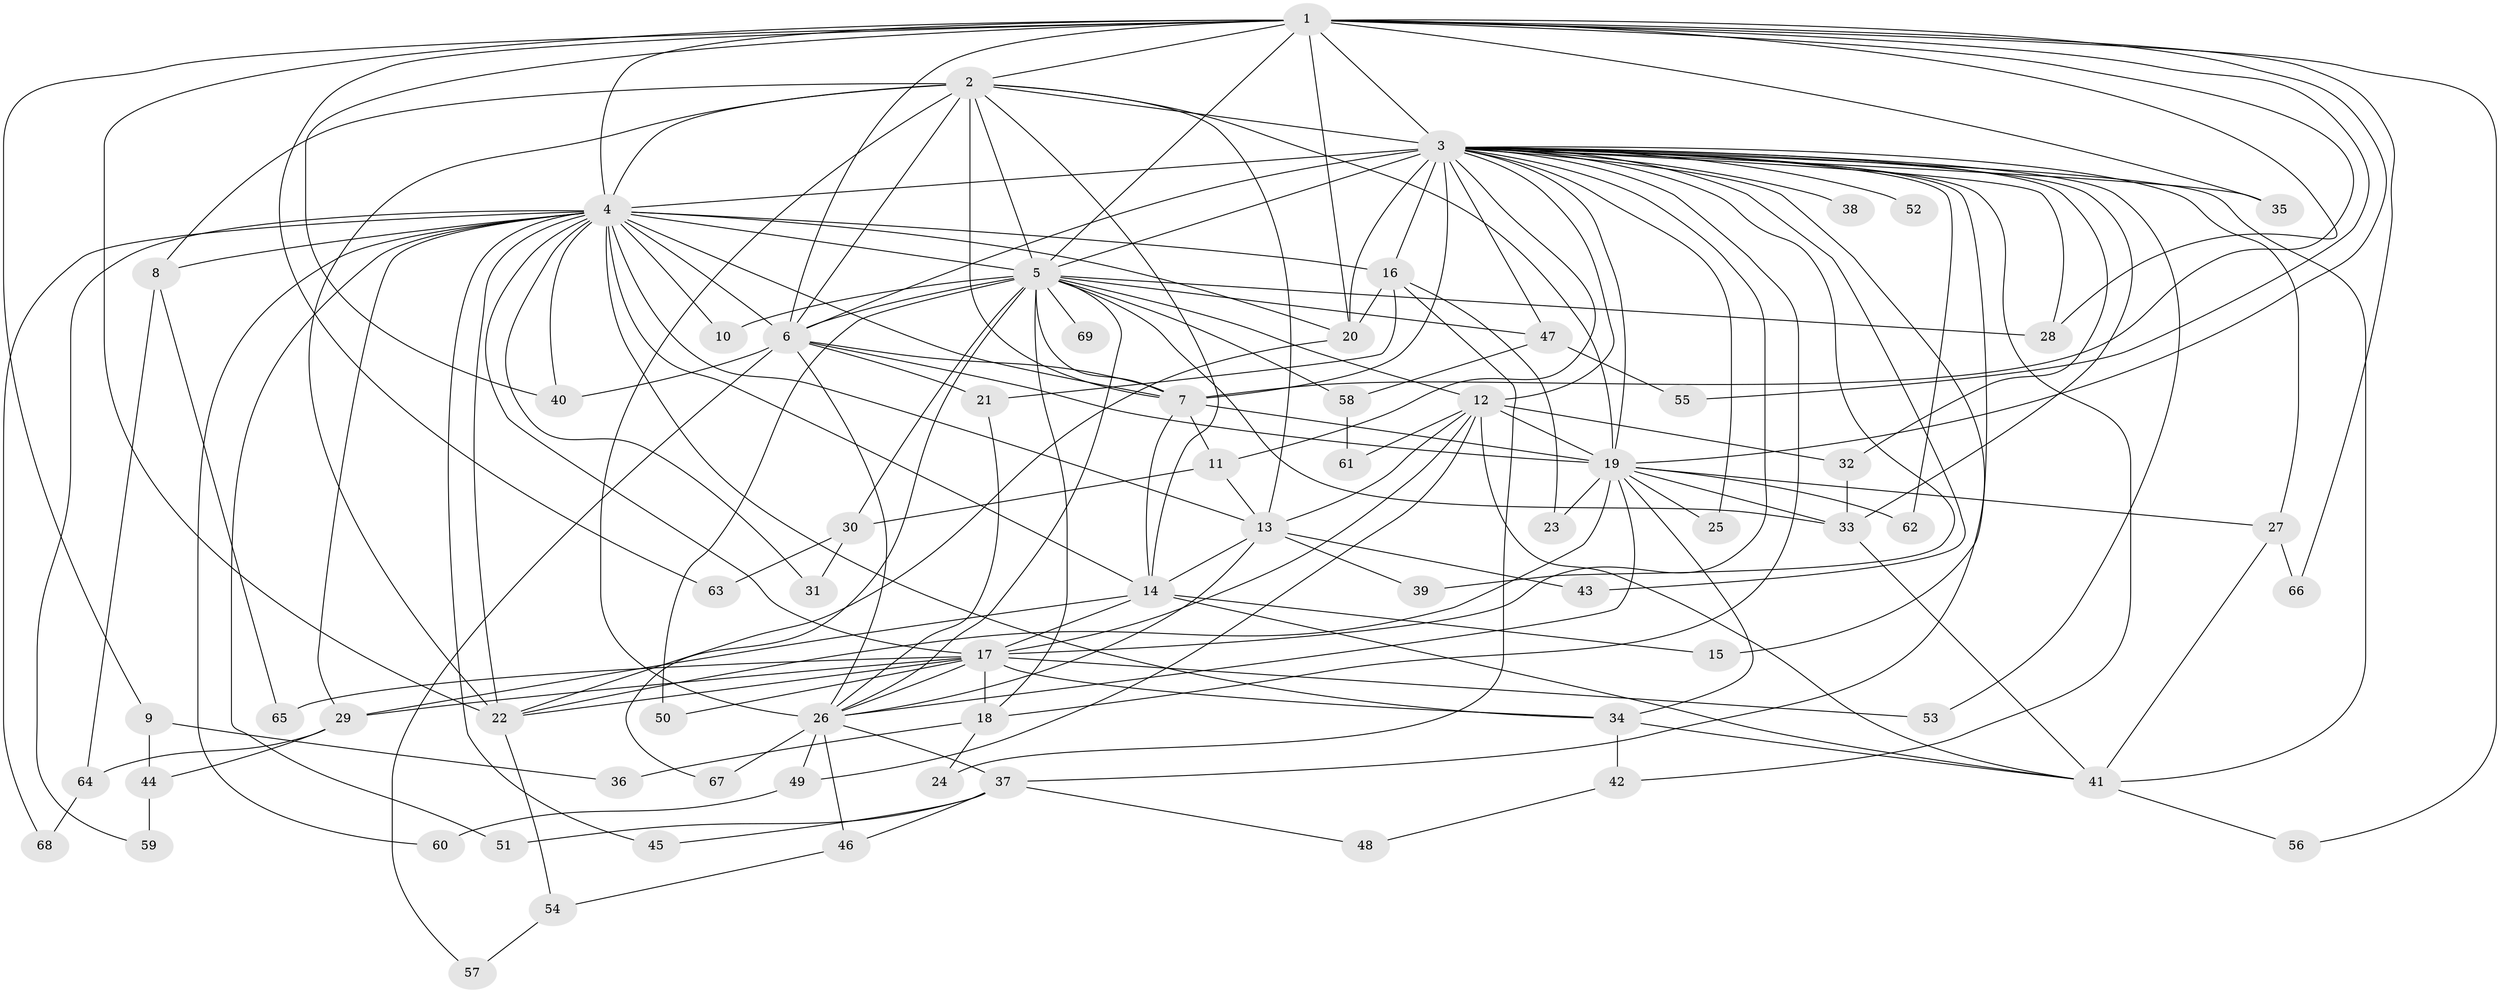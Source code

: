 // original degree distribution, {23: 0.0072992700729927005, 19: 0.014598540145985401, 21: 0.0072992700729927005, 31: 0.0072992700729927005, 24: 0.021897810218978103, 17: 0.0072992700729927005, 28: 0.0072992700729927005, 5: 0.029197080291970802, 4: 0.08759124087591241, 2: 0.5474452554744526, 3: 0.19708029197080293, 7: 0.021897810218978103, 6: 0.029197080291970802, 14: 0.0072992700729927005, 10: 0.0072992700729927005}
// Generated by graph-tools (version 1.1) at 2025/49/03/04/25 22:49:33]
// undirected, 69 vertices, 173 edges
graph export_dot {
  node [color=gray90,style=filled];
  1;
  2;
  3;
  4;
  5;
  6;
  7;
  8;
  9;
  10;
  11;
  12;
  13;
  14;
  15;
  16;
  17;
  18;
  19;
  20;
  21;
  22;
  23;
  24;
  25;
  26;
  27;
  28;
  29;
  30;
  31;
  32;
  33;
  34;
  35;
  36;
  37;
  38;
  39;
  40;
  41;
  42;
  43;
  44;
  45;
  46;
  47;
  48;
  49;
  50;
  51;
  52;
  53;
  54;
  55;
  56;
  57;
  58;
  59;
  60;
  61;
  62;
  63;
  64;
  65;
  66;
  67;
  68;
  69;
  1 -- 2 [weight=2.0];
  1 -- 3 [weight=2.0];
  1 -- 4 [weight=2.0];
  1 -- 5 [weight=1.0];
  1 -- 6 [weight=2.0];
  1 -- 7 [weight=1.0];
  1 -- 9 [weight=1.0];
  1 -- 19 [weight=2.0];
  1 -- 20 [weight=1.0];
  1 -- 22 [weight=1.0];
  1 -- 28 [weight=1.0];
  1 -- 35 [weight=1.0];
  1 -- 40 [weight=1.0];
  1 -- 55 [weight=1.0];
  1 -- 56 [weight=1.0];
  1 -- 63 [weight=1.0];
  1 -- 66 [weight=1.0];
  2 -- 3 [weight=11.0];
  2 -- 4 [weight=4.0];
  2 -- 5 [weight=2.0];
  2 -- 6 [weight=2.0];
  2 -- 7 [weight=3.0];
  2 -- 8 [weight=2.0];
  2 -- 13 [weight=2.0];
  2 -- 14 [weight=1.0];
  2 -- 19 [weight=1.0];
  2 -- 22 [weight=1.0];
  2 -- 26 [weight=8.0];
  3 -- 4 [weight=5.0];
  3 -- 5 [weight=4.0];
  3 -- 6 [weight=3.0];
  3 -- 7 [weight=3.0];
  3 -- 11 [weight=1.0];
  3 -- 12 [weight=2.0];
  3 -- 15 [weight=1.0];
  3 -- 16 [weight=1.0];
  3 -- 17 [weight=3.0];
  3 -- 18 [weight=1.0];
  3 -- 19 [weight=2.0];
  3 -- 20 [weight=1.0];
  3 -- 25 [weight=1.0];
  3 -- 27 [weight=1.0];
  3 -- 28 [weight=1.0];
  3 -- 32 [weight=1.0];
  3 -- 33 [weight=2.0];
  3 -- 35 [weight=1.0];
  3 -- 37 [weight=1.0];
  3 -- 38 [weight=1.0];
  3 -- 39 [weight=1.0];
  3 -- 41 [weight=1.0];
  3 -- 42 [weight=1.0];
  3 -- 43 [weight=1.0];
  3 -- 47 [weight=1.0];
  3 -- 52 [weight=2.0];
  3 -- 53 [weight=1.0];
  3 -- 62 [weight=1.0];
  4 -- 5 [weight=3.0];
  4 -- 6 [weight=4.0];
  4 -- 7 [weight=2.0];
  4 -- 8 [weight=2.0];
  4 -- 10 [weight=1.0];
  4 -- 13 [weight=1.0];
  4 -- 14 [weight=1.0];
  4 -- 16 [weight=2.0];
  4 -- 17 [weight=7.0];
  4 -- 20 [weight=2.0];
  4 -- 22 [weight=1.0];
  4 -- 29 [weight=1.0];
  4 -- 31 [weight=1.0];
  4 -- 34 [weight=1.0];
  4 -- 40 [weight=1.0];
  4 -- 45 [weight=1.0];
  4 -- 51 [weight=1.0];
  4 -- 59 [weight=1.0];
  4 -- 60 [weight=1.0];
  4 -- 68 [weight=1.0];
  5 -- 6 [weight=1.0];
  5 -- 7 [weight=1.0];
  5 -- 10 [weight=1.0];
  5 -- 12 [weight=1.0];
  5 -- 18 [weight=1.0];
  5 -- 26 [weight=1.0];
  5 -- 28 [weight=1.0];
  5 -- 30 [weight=1.0];
  5 -- 33 [weight=1.0];
  5 -- 47 [weight=1.0];
  5 -- 50 [weight=1.0];
  5 -- 58 [weight=1.0];
  5 -- 67 [weight=1.0];
  5 -- 69 [weight=1.0];
  6 -- 7 [weight=1.0];
  6 -- 19 [weight=1.0];
  6 -- 21 [weight=1.0];
  6 -- 26 [weight=1.0];
  6 -- 40 [weight=1.0];
  6 -- 57 [weight=1.0];
  7 -- 11 [weight=2.0];
  7 -- 14 [weight=1.0];
  7 -- 19 [weight=10.0];
  8 -- 64 [weight=1.0];
  8 -- 65 [weight=1.0];
  9 -- 36 [weight=1.0];
  9 -- 44 [weight=1.0];
  11 -- 13 [weight=1.0];
  11 -- 30 [weight=1.0];
  12 -- 13 [weight=1.0];
  12 -- 17 [weight=1.0];
  12 -- 19 [weight=2.0];
  12 -- 32 [weight=1.0];
  12 -- 41 [weight=1.0];
  12 -- 49 [weight=1.0];
  12 -- 61 [weight=1.0];
  13 -- 14 [weight=1.0];
  13 -- 26 [weight=1.0];
  13 -- 39 [weight=1.0];
  13 -- 43 [weight=1.0];
  14 -- 15 [weight=1.0];
  14 -- 17 [weight=1.0];
  14 -- 29 [weight=1.0];
  14 -- 41 [weight=1.0];
  16 -- 20 [weight=2.0];
  16 -- 21 [weight=1.0];
  16 -- 23 [weight=1.0];
  16 -- 24 [weight=1.0];
  17 -- 18 [weight=1.0];
  17 -- 22 [weight=1.0];
  17 -- 26 [weight=1.0];
  17 -- 29 [weight=1.0];
  17 -- 34 [weight=1.0];
  17 -- 50 [weight=1.0];
  17 -- 53 [weight=1.0];
  17 -- 65 [weight=1.0];
  18 -- 24 [weight=1.0];
  18 -- 36 [weight=1.0];
  19 -- 22 [weight=1.0];
  19 -- 23 [weight=1.0];
  19 -- 25 [weight=1.0];
  19 -- 26 [weight=3.0];
  19 -- 27 [weight=1.0];
  19 -- 33 [weight=2.0];
  19 -- 34 [weight=1.0];
  19 -- 62 [weight=1.0];
  20 -- 22 [weight=1.0];
  21 -- 26 [weight=1.0];
  22 -- 54 [weight=1.0];
  26 -- 37 [weight=1.0];
  26 -- 46 [weight=1.0];
  26 -- 49 [weight=1.0];
  26 -- 67 [weight=1.0];
  27 -- 41 [weight=1.0];
  27 -- 66 [weight=1.0];
  29 -- 44 [weight=1.0];
  29 -- 64 [weight=1.0];
  30 -- 31 [weight=1.0];
  30 -- 63 [weight=1.0];
  32 -- 33 [weight=1.0];
  33 -- 41 [weight=1.0];
  34 -- 41 [weight=1.0];
  34 -- 42 [weight=1.0];
  37 -- 45 [weight=1.0];
  37 -- 46 [weight=1.0];
  37 -- 48 [weight=1.0];
  37 -- 51 [weight=1.0];
  41 -- 56 [weight=1.0];
  42 -- 48 [weight=1.0];
  44 -- 59 [weight=1.0];
  46 -- 54 [weight=1.0];
  47 -- 55 [weight=1.0];
  47 -- 58 [weight=1.0];
  49 -- 60 [weight=1.0];
  54 -- 57 [weight=1.0];
  58 -- 61 [weight=1.0];
  64 -- 68 [weight=1.0];
}
